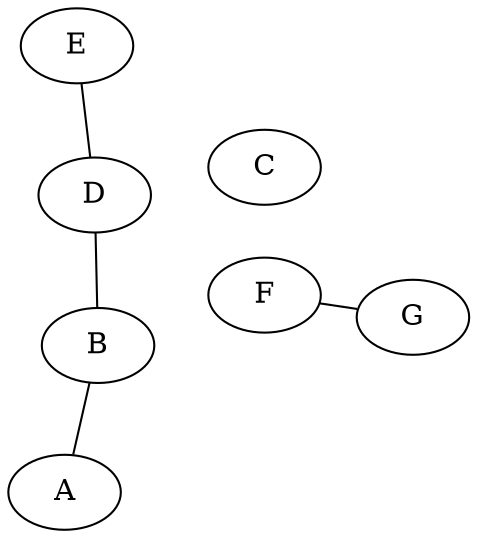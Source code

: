 graph Exspangewicht {
      graph [layout="neato"]
      
      A -- B 
      C
      B -- D 
      D -- E 
      F -- G
}